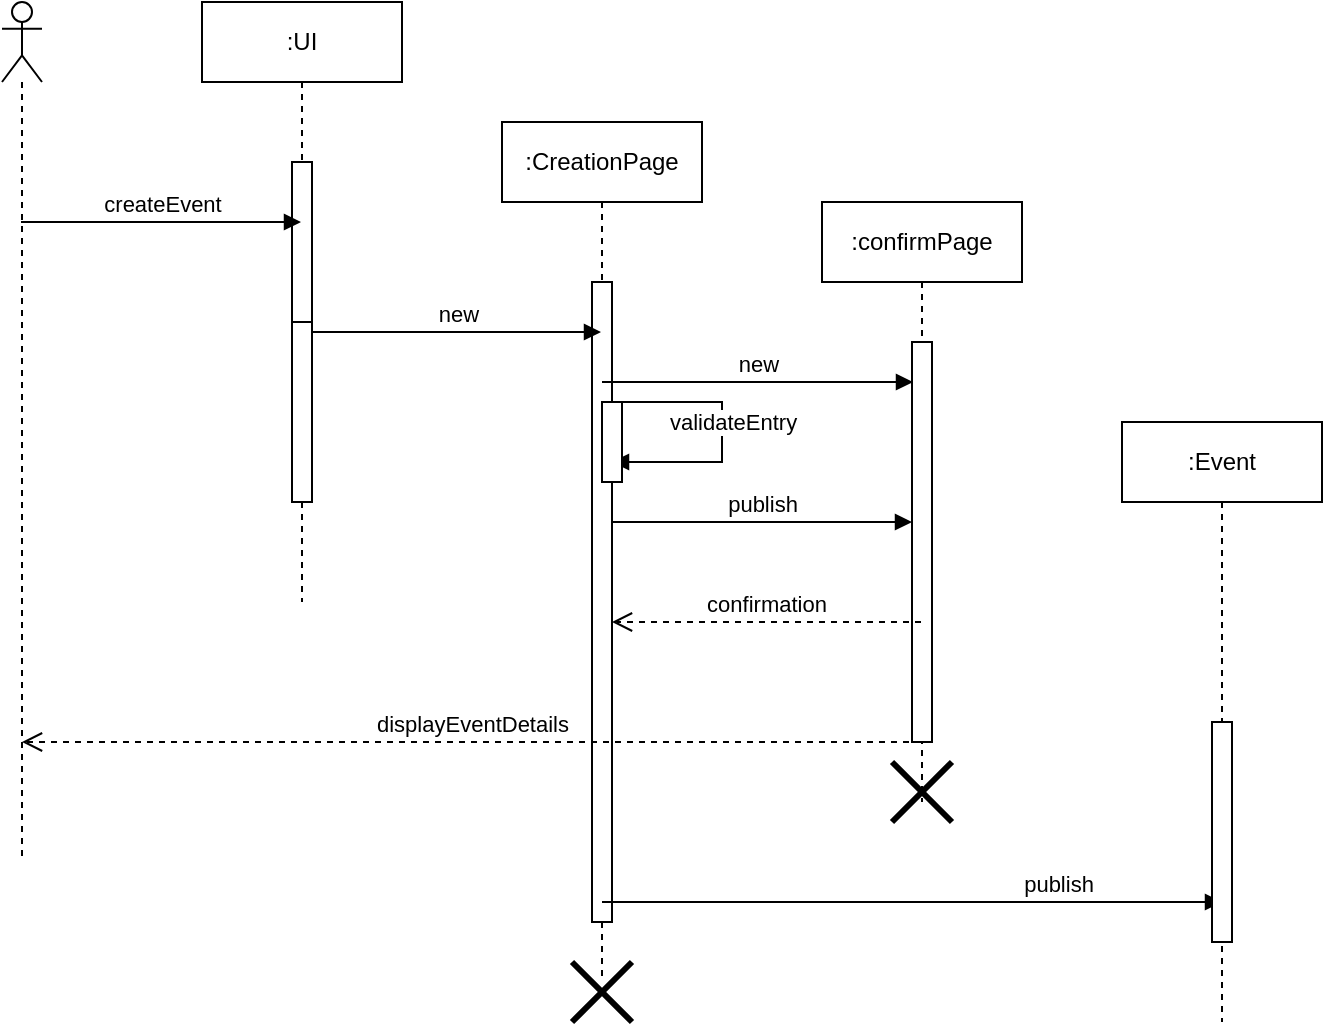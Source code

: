 <mxfile version="24.0.1" type="github">
  <diagram name="Page-1" id="2YBvvXClWsGukQMizWep">
    <mxGraphModel dx="1290" dy="530" grid="1" gridSize="10" guides="1" tooltips="1" connect="1" arrows="1" fold="1" page="1" pageScale="1" pageWidth="850" pageHeight="1100" math="0" shadow="0">
      <root>
        <mxCell id="0" />
        <mxCell id="1" parent="0" />
        <mxCell id="aM9ryv3xv72pqoxQDRHE-5" value=":UI" style="shape=umlLifeline;perimeter=lifelinePerimeter;whiteSpace=wrap;html=1;container=0;dropTarget=0;collapsible=0;recursiveResize=0;outlineConnect=0;portConstraint=eastwest;newEdgeStyle={&quot;edgeStyle&quot;:&quot;elbowEdgeStyle&quot;,&quot;elbow&quot;:&quot;vertical&quot;,&quot;curved&quot;:0,&quot;rounded&quot;:0};size=40;" parent="1" vertex="1">
          <mxGeometry x="220" y="40" width="100" height="300" as="geometry" />
        </mxCell>
        <mxCell id="aM9ryv3xv72pqoxQDRHE-6" value="" style="html=1;points=[];perimeter=orthogonalPerimeter;outlineConnect=0;targetShapes=umlLifeline;portConstraint=eastwest;newEdgeStyle={&quot;edgeStyle&quot;:&quot;elbowEdgeStyle&quot;,&quot;elbow&quot;:&quot;vertical&quot;,&quot;curved&quot;:0,&quot;rounded&quot;:0};" parent="aM9ryv3xv72pqoxQDRHE-5" vertex="1">
          <mxGeometry x="45" y="80" width="10" height="170" as="geometry" />
        </mxCell>
        <mxCell id="w_4XsVMxJsRscwwXdhpf-7" value="" style="html=1;points=[[0,0,0,0,5],[0,1,0,0,-5],[1,0,0,0,5],[1,1,0,0,-5]];perimeter=orthogonalPerimeter;outlineConnect=0;targetShapes=umlLifeline;portConstraint=eastwest;newEdgeStyle={&quot;curved&quot;:0,&quot;rounded&quot;:0};" vertex="1" parent="aM9ryv3xv72pqoxQDRHE-5">
          <mxGeometry x="45" y="80" width="10" height="80" as="geometry" />
        </mxCell>
        <mxCell id="w_4XsVMxJsRscwwXdhpf-1" value=":CreationPage" style="shape=umlLifeline;perimeter=lifelinePerimeter;whiteSpace=wrap;html=1;container=0;dropTarget=0;collapsible=0;recursiveResize=0;outlineConnect=0;portConstraint=eastwest;newEdgeStyle={&quot;edgeStyle&quot;:&quot;elbowEdgeStyle&quot;,&quot;elbow&quot;:&quot;vertical&quot;,&quot;curved&quot;:0,&quot;rounded&quot;:0};" vertex="1" parent="1">
          <mxGeometry x="370" y="100" width="100" height="430" as="geometry" />
        </mxCell>
        <mxCell id="w_4XsVMxJsRscwwXdhpf-2" value="" style="html=1;points=[];perimeter=orthogonalPerimeter;outlineConnect=0;targetShapes=umlLifeline;portConstraint=eastwest;newEdgeStyle={&quot;edgeStyle&quot;:&quot;elbowEdgeStyle&quot;,&quot;elbow&quot;:&quot;vertical&quot;,&quot;curved&quot;:0,&quot;rounded&quot;:0};" vertex="1" parent="w_4XsVMxJsRscwwXdhpf-1">
          <mxGeometry x="45" y="80" width="10" height="320" as="geometry" />
        </mxCell>
        <mxCell id="w_4XsVMxJsRscwwXdhpf-11" value="new" style="html=1;verticalAlign=bottom;endArrow=block;curved=0;rounded=0;" edge="1" parent="1" source="aM9ryv3xv72pqoxQDRHE-6" target="w_4XsVMxJsRscwwXdhpf-1">
          <mxGeometry width="80" relative="1" as="geometry">
            <mxPoint x="380" y="280" as="sourcePoint" />
            <mxPoint x="460" y="280" as="targetPoint" />
          </mxGeometry>
        </mxCell>
        <mxCell id="w_4XsVMxJsRscwwXdhpf-16" value="validateEntry" style="html=1;align=left;spacingLeft=2;endArrow=block;rounded=0;edgeStyle=orthogonalEdgeStyle;curved=0;rounded=0;exitX=0.58;exitY=0.517;exitDx=0;exitDy=0;exitPerimeter=0;" edge="1" parent="1" source="w_4XsVMxJsRscwwXdhpf-15">
          <mxGeometry x="-0.438" y="-10" relative="1" as="geometry">
            <mxPoint x="495.5" y="240" as="sourcePoint" />
            <Array as="points">
              <mxPoint x="428" y="261" />
              <mxPoint x="428" y="240" />
              <mxPoint x="480" y="240" />
              <mxPoint x="480" y="270" />
            </Array>
            <mxPoint x="425" y="270" as="targetPoint" />
            <mxPoint as="offset" />
          </mxGeometry>
        </mxCell>
        <mxCell id="w_4XsVMxJsRscwwXdhpf-15" value="" style="html=1;points=[[0,0,0,0,5],[0,1,0,0,-5],[1,0,0,0,5],[1,1,0,0,-5]];perimeter=orthogonalPerimeter;outlineConnect=0;targetShapes=umlLifeline;portConstraint=eastwest;newEdgeStyle={&quot;curved&quot;:0,&quot;rounded&quot;:0};" vertex="1" parent="1">
          <mxGeometry x="420" y="240" width="10" height="40" as="geometry" />
        </mxCell>
        <mxCell id="w_4XsVMxJsRscwwXdhpf-19" value="publish" style="html=1;verticalAlign=bottom;endArrow=block;curved=0;rounded=0;" edge="1" parent="1" target="w_4XsVMxJsRscwwXdhpf-23">
          <mxGeometry width="80" relative="1" as="geometry">
            <mxPoint x="425" y="300" as="sourcePoint" />
            <mxPoint x="570" y="300" as="targetPoint" />
          </mxGeometry>
        </mxCell>
        <mxCell id="w_4XsVMxJsRscwwXdhpf-20" value=":confirmPage" style="shape=umlLifeline;perimeter=lifelinePerimeter;whiteSpace=wrap;html=1;container=1;dropTarget=0;collapsible=0;recursiveResize=0;outlineConnect=0;portConstraint=eastwest;newEdgeStyle={&quot;curved&quot;:0,&quot;rounded&quot;:0};" vertex="1" parent="1">
          <mxGeometry x="530" y="140" width="100" height="300" as="geometry" />
        </mxCell>
        <mxCell id="w_4XsVMxJsRscwwXdhpf-23" value="" style="html=1;points=[[0,0,0,0,5],[0,1,0,0,-5],[1,0,0,0,5],[1,1,0,0,-5]];perimeter=orthogonalPerimeter;outlineConnect=0;targetShapes=umlLifeline;portConstraint=eastwest;newEdgeStyle={&quot;curved&quot;:0,&quot;rounded&quot;:0};" vertex="1" parent="w_4XsVMxJsRscwwXdhpf-20">
          <mxGeometry x="45" y="70" width="10" height="200" as="geometry" />
        </mxCell>
        <mxCell id="w_4XsVMxJsRscwwXdhpf-25" value="publish" style="html=1;verticalAlign=bottom;endArrow=block;curved=0;rounded=0;" edge="1" parent="1">
          <mxGeometry x="0.465" width="80" relative="1" as="geometry">
            <mxPoint x="420" y="490" as="sourcePoint" />
            <mxPoint x="730" y="490" as="targetPoint" />
            <Array as="points">
              <mxPoint x="490.5" y="490" />
            </Array>
            <mxPoint x="1" as="offset" />
          </mxGeometry>
        </mxCell>
        <mxCell id="w_4XsVMxJsRscwwXdhpf-27" value="" style="shape=umlLifeline;perimeter=lifelinePerimeter;whiteSpace=wrap;html=1;container=1;dropTarget=0;collapsible=0;recursiveResize=0;outlineConnect=0;portConstraint=eastwest;newEdgeStyle={&quot;curved&quot;:0,&quot;rounded&quot;:0};participant=umlActor;" vertex="1" parent="1">
          <mxGeometry x="120" y="40" width="20" height="430" as="geometry" />
        </mxCell>
        <mxCell id="w_4XsVMxJsRscwwXdhpf-28" value="displayEventDetails" style="html=1;verticalAlign=bottom;endArrow=open;dashed=1;endSize=8;curved=0;rounded=0;" edge="1" parent="1" source="w_4XsVMxJsRscwwXdhpf-20" target="w_4XsVMxJsRscwwXdhpf-27">
          <mxGeometry relative="1" as="geometry">
            <mxPoint x="769.5" y="450" as="sourcePoint" />
            <mxPoint x="129.5" y="450" as="targetPoint" />
            <Array as="points">
              <mxPoint x="530" y="410" />
              <mxPoint x="460" y="410" />
            </Array>
          </mxGeometry>
        </mxCell>
        <mxCell id="w_4XsVMxJsRscwwXdhpf-29" value="createEvent" style="html=1;verticalAlign=bottom;endArrow=block;curved=0;rounded=0;" edge="1" parent="1">
          <mxGeometry width="80" relative="1" as="geometry">
            <mxPoint x="129.5" y="150" as="sourcePoint" />
            <mxPoint x="269.5" y="150" as="targetPoint" />
          </mxGeometry>
        </mxCell>
        <mxCell id="w_4XsVMxJsRscwwXdhpf-30" value="confirmation" style="html=1;verticalAlign=bottom;endArrow=open;dashed=1;endSize=8;curved=0;rounded=0;" edge="1" parent="1" source="w_4XsVMxJsRscwwXdhpf-20" target="w_4XsVMxJsRscwwXdhpf-2">
          <mxGeometry relative="1" as="geometry">
            <mxPoint x="550" y="360" as="sourcePoint" />
            <mxPoint x="470" y="360" as="targetPoint" />
            <Array as="points">
              <mxPoint x="550" y="350" />
              <mxPoint x="480" y="350" />
            </Array>
          </mxGeometry>
        </mxCell>
        <mxCell id="w_4XsVMxJsRscwwXdhpf-31" value="" style="shape=umlDestroy;whiteSpace=wrap;html=1;strokeWidth=3;targetShapes=umlLifeline;" vertex="1" parent="1">
          <mxGeometry x="565" y="420" width="30" height="30" as="geometry" />
        </mxCell>
        <mxCell id="w_4XsVMxJsRscwwXdhpf-3" value=":Event" style="shape=umlLifeline;perimeter=lifelinePerimeter;whiteSpace=wrap;html=1;container=0;dropTarget=0;collapsible=0;recursiveResize=0;outlineConnect=0;portConstraint=eastwest;newEdgeStyle={&quot;edgeStyle&quot;:&quot;elbowEdgeStyle&quot;,&quot;elbow&quot;:&quot;vertical&quot;,&quot;curved&quot;:0,&quot;rounded&quot;:0};" vertex="1" parent="1">
          <mxGeometry x="680" y="250" width="100" height="300" as="geometry" />
        </mxCell>
        <mxCell id="w_4XsVMxJsRscwwXdhpf-4" value="" style="html=1;points=[];perimeter=orthogonalPerimeter;outlineConnect=0;targetShapes=umlLifeline;portConstraint=eastwest;newEdgeStyle={&quot;edgeStyle&quot;:&quot;elbowEdgeStyle&quot;,&quot;elbow&quot;:&quot;vertical&quot;,&quot;curved&quot;:0,&quot;rounded&quot;:0};" vertex="1" parent="w_4XsVMxJsRscwwXdhpf-3">
          <mxGeometry x="45" y="150" width="10" height="110" as="geometry" />
        </mxCell>
        <mxCell id="w_4XsVMxJsRscwwXdhpf-36" value="" style="shape=umlDestroy;whiteSpace=wrap;html=1;strokeWidth=3;targetShapes=umlLifeline;" vertex="1" parent="1">
          <mxGeometry x="405" y="520" width="30" height="30" as="geometry" />
        </mxCell>
        <mxCell id="w_4XsVMxJsRscwwXdhpf-38" value="new" style="html=1;verticalAlign=bottom;endArrow=block;curved=0;rounded=0;" edge="1" parent="1">
          <mxGeometry width="80" relative="1" as="geometry">
            <mxPoint x="420" y="230" as="sourcePoint" />
            <mxPoint x="575.5" y="230" as="targetPoint" />
          </mxGeometry>
        </mxCell>
      </root>
    </mxGraphModel>
  </diagram>
</mxfile>
